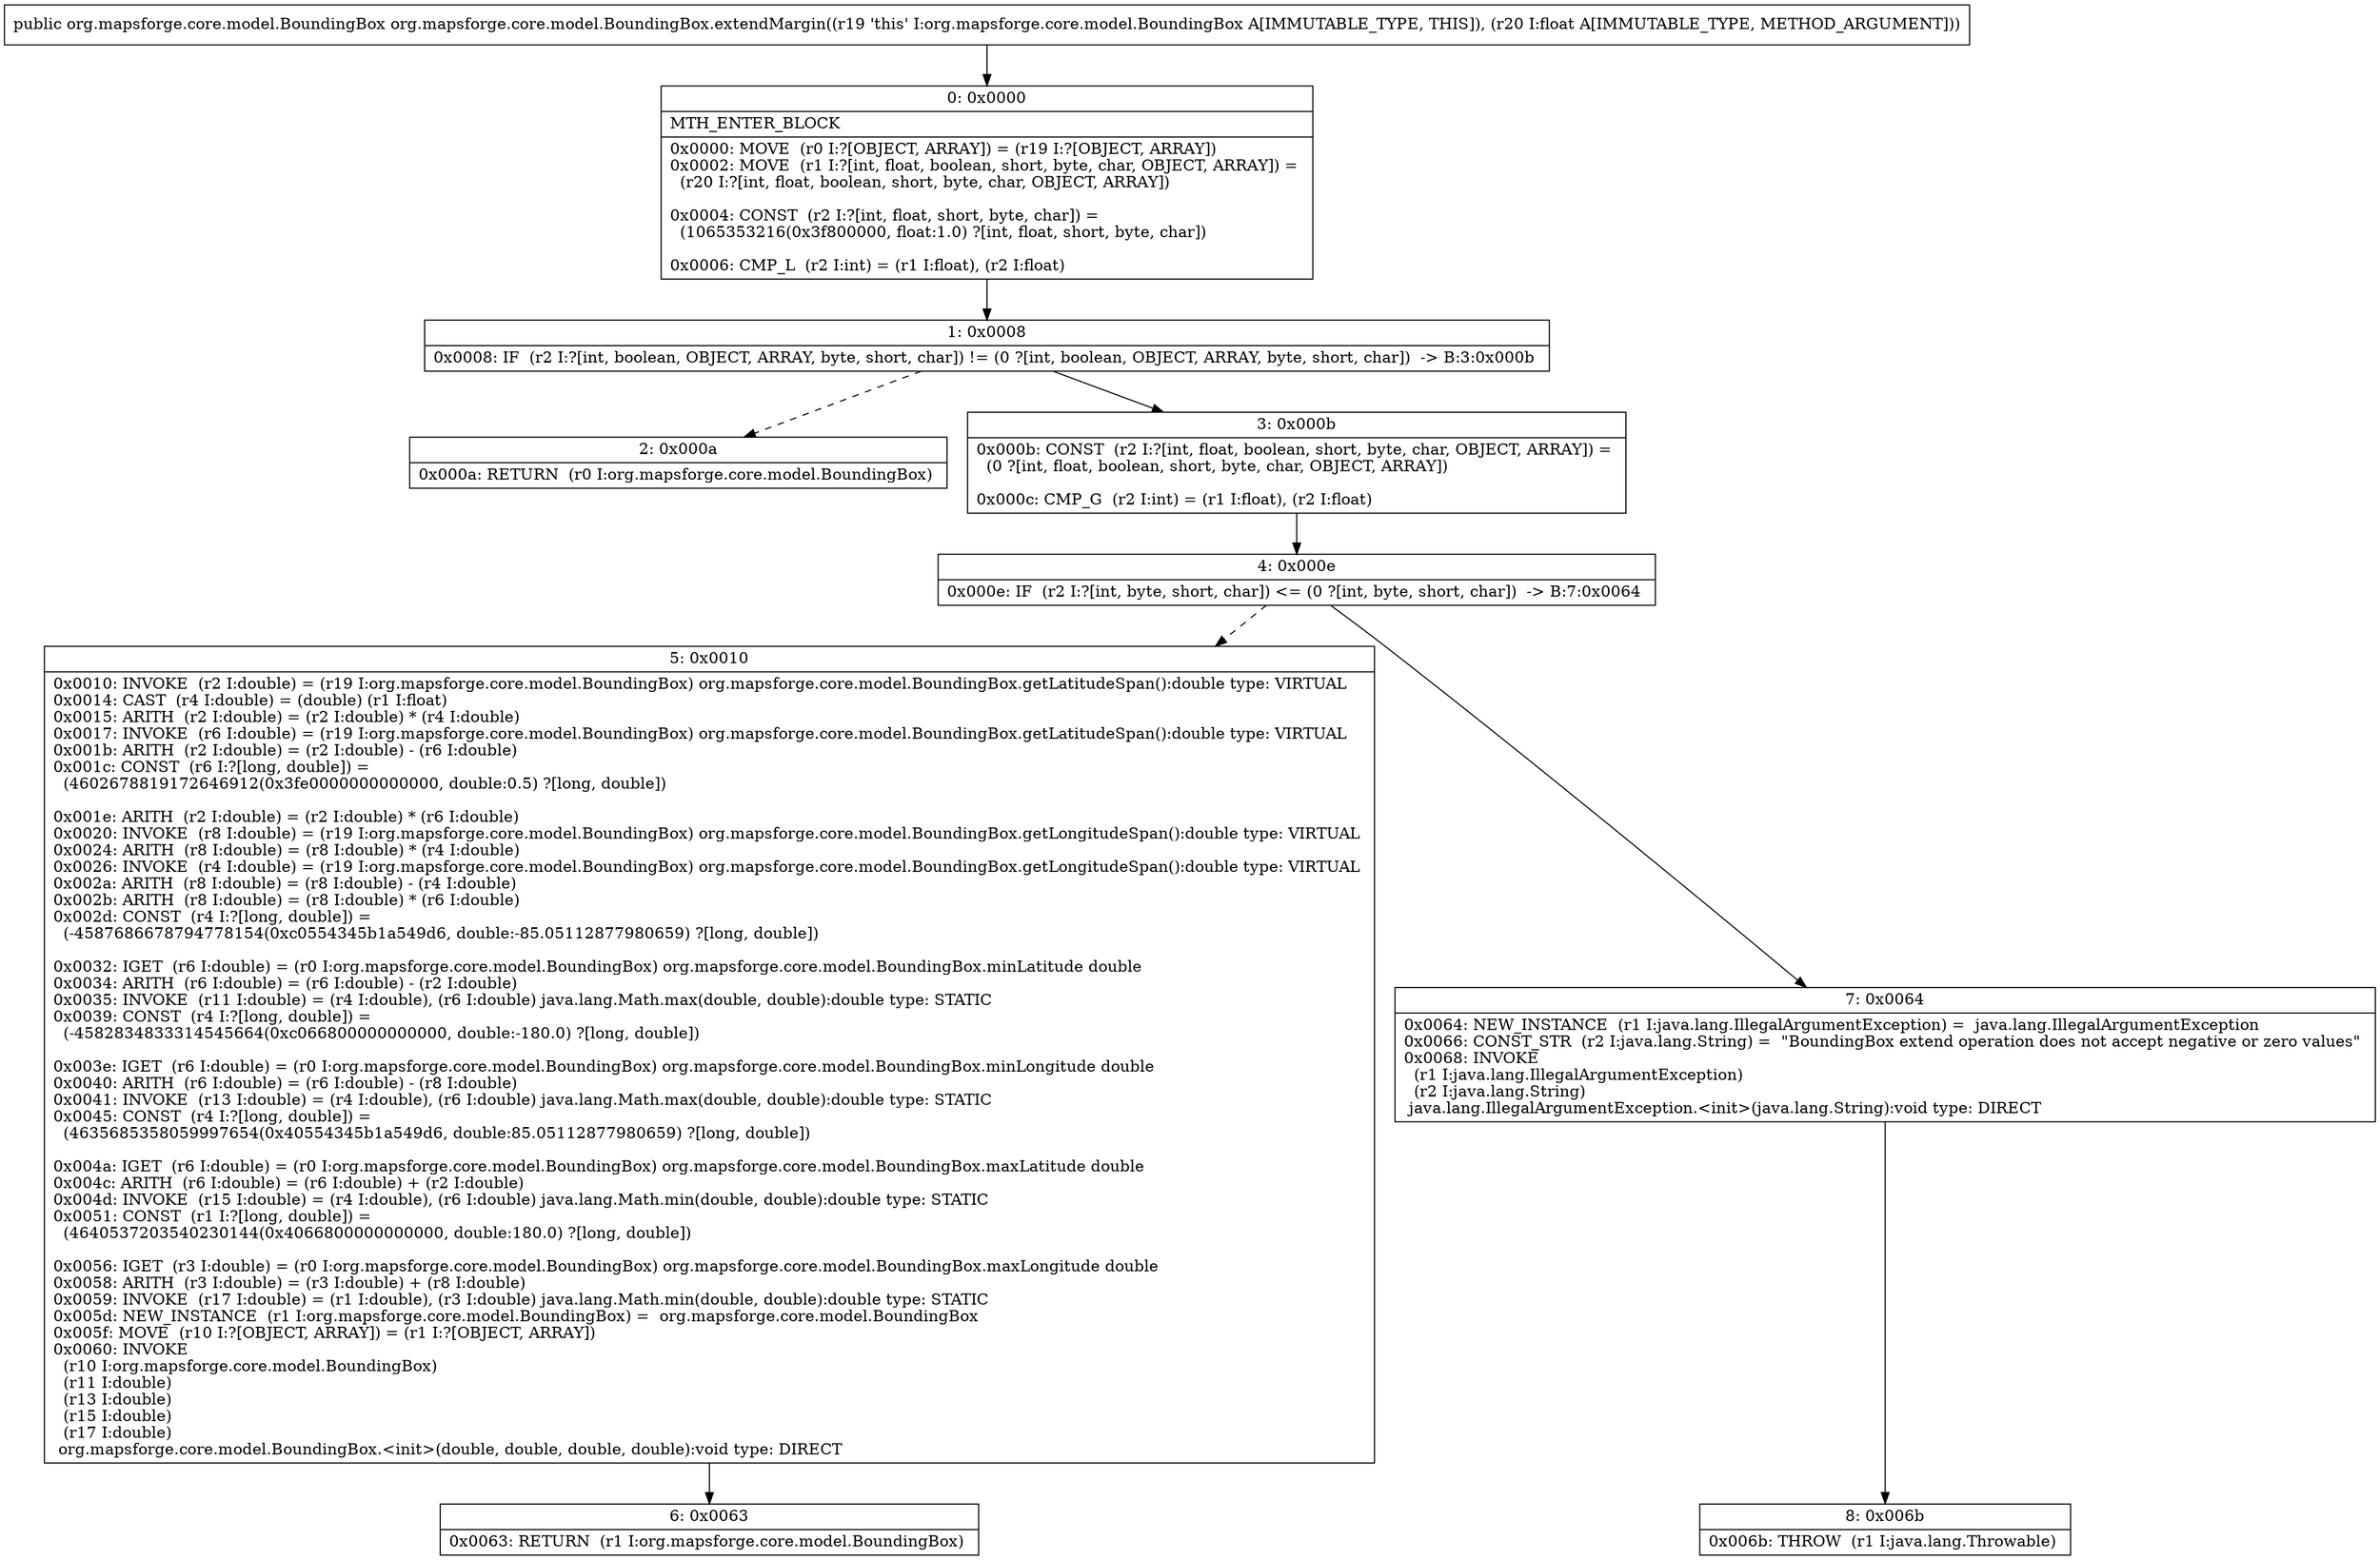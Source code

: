 digraph "CFG fororg.mapsforge.core.model.BoundingBox.extendMargin(F)Lorg\/mapsforge\/core\/model\/BoundingBox;" {
Node_0 [shape=record,label="{0\:\ 0x0000|MTH_ENTER_BLOCK\l|0x0000: MOVE  (r0 I:?[OBJECT, ARRAY]) = (r19 I:?[OBJECT, ARRAY]) \l0x0002: MOVE  (r1 I:?[int, float, boolean, short, byte, char, OBJECT, ARRAY]) = \l  (r20 I:?[int, float, boolean, short, byte, char, OBJECT, ARRAY])\l \l0x0004: CONST  (r2 I:?[int, float, short, byte, char]) = \l  (1065353216(0x3f800000, float:1.0) ?[int, float, short, byte, char])\l \l0x0006: CMP_L  (r2 I:int) = (r1 I:float), (r2 I:float) \l}"];
Node_1 [shape=record,label="{1\:\ 0x0008|0x0008: IF  (r2 I:?[int, boolean, OBJECT, ARRAY, byte, short, char]) != (0 ?[int, boolean, OBJECT, ARRAY, byte, short, char])  \-\> B:3:0x000b \l}"];
Node_2 [shape=record,label="{2\:\ 0x000a|0x000a: RETURN  (r0 I:org.mapsforge.core.model.BoundingBox) \l}"];
Node_3 [shape=record,label="{3\:\ 0x000b|0x000b: CONST  (r2 I:?[int, float, boolean, short, byte, char, OBJECT, ARRAY]) = \l  (0 ?[int, float, boolean, short, byte, char, OBJECT, ARRAY])\l \l0x000c: CMP_G  (r2 I:int) = (r1 I:float), (r2 I:float) \l}"];
Node_4 [shape=record,label="{4\:\ 0x000e|0x000e: IF  (r2 I:?[int, byte, short, char]) \<= (0 ?[int, byte, short, char])  \-\> B:7:0x0064 \l}"];
Node_5 [shape=record,label="{5\:\ 0x0010|0x0010: INVOKE  (r2 I:double) = (r19 I:org.mapsforge.core.model.BoundingBox) org.mapsforge.core.model.BoundingBox.getLatitudeSpan():double type: VIRTUAL \l0x0014: CAST  (r4 I:double) = (double) (r1 I:float) \l0x0015: ARITH  (r2 I:double) = (r2 I:double) * (r4 I:double) \l0x0017: INVOKE  (r6 I:double) = (r19 I:org.mapsforge.core.model.BoundingBox) org.mapsforge.core.model.BoundingBox.getLatitudeSpan():double type: VIRTUAL \l0x001b: ARITH  (r2 I:double) = (r2 I:double) \- (r6 I:double) \l0x001c: CONST  (r6 I:?[long, double]) = \l  (4602678819172646912(0x3fe0000000000000, double:0.5) ?[long, double])\l \l0x001e: ARITH  (r2 I:double) = (r2 I:double) * (r6 I:double) \l0x0020: INVOKE  (r8 I:double) = (r19 I:org.mapsforge.core.model.BoundingBox) org.mapsforge.core.model.BoundingBox.getLongitudeSpan():double type: VIRTUAL \l0x0024: ARITH  (r8 I:double) = (r8 I:double) * (r4 I:double) \l0x0026: INVOKE  (r4 I:double) = (r19 I:org.mapsforge.core.model.BoundingBox) org.mapsforge.core.model.BoundingBox.getLongitudeSpan():double type: VIRTUAL \l0x002a: ARITH  (r8 I:double) = (r8 I:double) \- (r4 I:double) \l0x002b: ARITH  (r8 I:double) = (r8 I:double) * (r6 I:double) \l0x002d: CONST  (r4 I:?[long, double]) = \l  (\-4587686678794778154(0xc0554345b1a549d6, double:\-85.05112877980659) ?[long, double])\l \l0x0032: IGET  (r6 I:double) = (r0 I:org.mapsforge.core.model.BoundingBox) org.mapsforge.core.model.BoundingBox.minLatitude double \l0x0034: ARITH  (r6 I:double) = (r6 I:double) \- (r2 I:double) \l0x0035: INVOKE  (r11 I:double) = (r4 I:double), (r6 I:double) java.lang.Math.max(double, double):double type: STATIC \l0x0039: CONST  (r4 I:?[long, double]) = \l  (\-4582834833314545664(0xc066800000000000, double:\-180.0) ?[long, double])\l \l0x003e: IGET  (r6 I:double) = (r0 I:org.mapsforge.core.model.BoundingBox) org.mapsforge.core.model.BoundingBox.minLongitude double \l0x0040: ARITH  (r6 I:double) = (r6 I:double) \- (r8 I:double) \l0x0041: INVOKE  (r13 I:double) = (r4 I:double), (r6 I:double) java.lang.Math.max(double, double):double type: STATIC \l0x0045: CONST  (r4 I:?[long, double]) = \l  (4635685358059997654(0x40554345b1a549d6, double:85.05112877980659) ?[long, double])\l \l0x004a: IGET  (r6 I:double) = (r0 I:org.mapsforge.core.model.BoundingBox) org.mapsforge.core.model.BoundingBox.maxLatitude double \l0x004c: ARITH  (r6 I:double) = (r6 I:double) + (r2 I:double) \l0x004d: INVOKE  (r15 I:double) = (r4 I:double), (r6 I:double) java.lang.Math.min(double, double):double type: STATIC \l0x0051: CONST  (r1 I:?[long, double]) = \l  (4640537203540230144(0x4066800000000000, double:180.0) ?[long, double])\l \l0x0056: IGET  (r3 I:double) = (r0 I:org.mapsforge.core.model.BoundingBox) org.mapsforge.core.model.BoundingBox.maxLongitude double \l0x0058: ARITH  (r3 I:double) = (r3 I:double) + (r8 I:double) \l0x0059: INVOKE  (r17 I:double) = (r1 I:double), (r3 I:double) java.lang.Math.min(double, double):double type: STATIC \l0x005d: NEW_INSTANCE  (r1 I:org.mapsforge.core.model.BoundingBox) =  org.mapsforge.core.model.BoundingBox \l0x005f: MOVE  (r10 I:?[OBJECT, ARRAY]) = (r1 I:?[OBJECT, ARRAY]) \l0x0060: INVOKE  \l  (r10 I:org.mapsforge.core.model.BoundingBox)\l  (r11 I:double)\l  (r13 I:double)\l  (r15 I:double)\l  (r17 I:double)\l org.mapsforge.core.model.BoundingBox.\<init\>(double, double, double, double):void type: DIRECT \l}"];
Node_6 [shape=record,label="{6\:\ 0x0063|0x0063: RETURN  (r1 I:org.mapsforge.core.model.BoundingBox) \l}"];
Node_7 [shape=record,label="{7\:\ 0x0064|0x0064: NEW_INSTANCE  (r1 I:java.lang.IllegalArgumentException) =  java.lang.IllegalArgumentException \l0x0066: CONST_STR  (r2 I:java.lang.String) =  \"BoundingBox extend operation does not accept negative or zero values\" \l0x0068: INVOKE  \l  (r1 I:java.lang.IllegalArgumentException)\l  (r2 I:java.lang.String)\l java.lang.IllegalArgumentException.\<init\>(java.lang.String):void type: DIRECT \l}"];
Node_8 [shape=record,label="{8\:\ 0x006b|0x006b: THROW  (r1 I:java.lang.Throwable) \l}"];
MethodNode[shape=record,label="{public org.mapsforge.core.model.BoundingBox org.mapsforge.core.model.BoundingBox.extendMargin((r19 'this' I:org.mapsforge.core.model.BoundingBox A[IMMUTABLE_TYPE, THIS]), (r20 I:float A[IMMUTABLE_TYPE, METHOD_ARGUMENT])) }"];
MethodNode -> Node_0;
Node_0 -> Node_1;
Node_1 -> Node_2[style=dashed];
Node_1 -> Node_3;
Node_3 -> Node_4;
Node_4 -> Node_5[style=dashed];
Node_4 -> Node_7;
Node_5 -> Node_6;
Node_7 -> Node_8;
}

